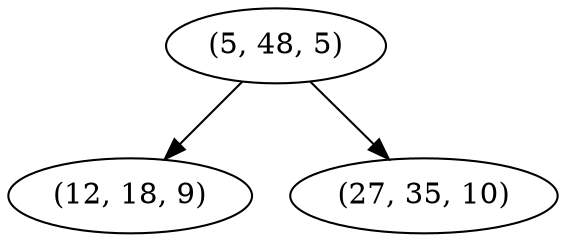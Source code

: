 digraph tree {
    "(5, 48, 5)";
    "(12, 18, 9)";
    "(27, 35, 10)";
    "(5, 48, 5)" -> "(12, 18, 9)";
    "(5, 48, 5)" -> "(27, 35, 10)";
}
